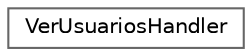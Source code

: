 digraph "Graphical Class Hierarchy"
{
 // INTERACTIVE_SVG=YES
 // LATEX_PDF_SIZE
  bgcolor="transparent";
  edge [fontname=Helvetica,fontsize=10,labelfontname=Helvetica,labelfontsize=10];
  node [fontname=Helvetica,fontsize=10,shape=box,height=0.2,width=0.4];
  rankdir="LR";
  Node0 [label="VerUsuariosHandler",height=0.2,width=0.4,color="grey40", fillcolor="white", style="filled",URL="$classVerUsuariosHandler.html",tooltip="Muestra al administrador una lista de cada Usuario registrado y le da la opción de dar de baja a algu..."];
}
